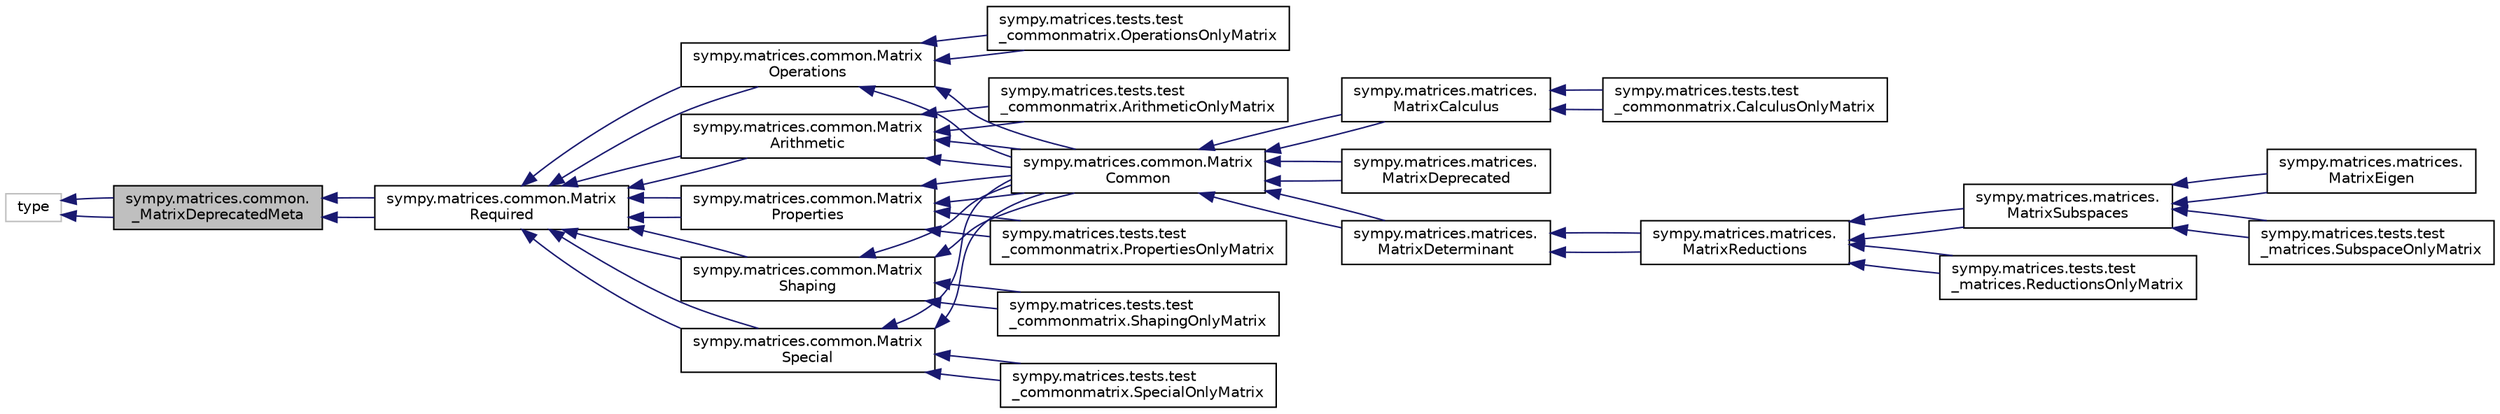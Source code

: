 digraph "sympy.matrices.common._MatrixDeprecatedMeta"
{
 // LATEX_PDF_SIZE
  edge [fontname="Helvetica",fontsize="10",labelfontname="Helvetica",labelfontsize="10"];
  node [fontname="Helvetica",fontsize="10",shape=record];
  rankdir="LR";
  Node1 [label="sympy.matrices.common.\l_MatrixDeprecatedMeta",height=0.2,width=0.4,color="black", fillcolor="grey75", style="filled", fontcolor="black",tooltip=" "];
  Node2 -> Node1 [dir="back",color="midnightblue",fontsize="10",style="solid",fontname="Helvetica"];
  Node2 [label="type",height=0.2,width=0.4,color="grey75", fillcolor="white", style="filled",tooltip=" "];
  Node2 -> Node1 [dir="back",color="midnightblue",fontsize="10",style="solid",fontname="Helvetica"];
  Node1 -> Node3 [dir="back",color="midnightblue",fontsize="10",style="solid",fontname="Helvetica"];
  Node3 [label="sympy.matrices.common.Matrix\lRequired",height=0.2,width=0.4,color="black", fillcolor="white", style="filled",URL="$classsympy_1_1matrices_1_1common_1_1MatrixRequired.html",tooltip=" "];
  Node3 -> Node4 [dir="back",color="midnightblue",fontsize="10",style="solid",fontname="Helvetica"];
  Node4 [label="sympy.matrices.common.Matrix\lArithmetic",height=0.2,width=0.4,color="black", fillcolor="white", style="filled",URL="$classsympy_1_1matrices_1_1common_1_1MatrixArithmetic.html",tooltip=" "];
  Node4 -> Node5 [dir="back",color="midnightblue",fontsize="10",style="solid",fontname="Helvetica"];
  Node5 [label="sympy.matrices.common.Matrix\lCommon",height=0.2,width=0.4,color="black", fillcolor="white", style="filled",URL="$classsympy_1_1matrices_1_1common_1_1MatrixCommon.html",tooltip=" "];
  Node5 -> Node6 [dir="back",color="midnightblue",fontsize="10",style="solid",fontname="Helvetica"];
  Node6 [label="sympy.matrices.matrices.\lMatrixCalculus",height=0.2,width=0.4,color="black", fillcolor="white", style="filled",URL="$classsympy_1_1matrices_1_1matrices_1_1MatrixCalculus.html",tooltip=" "];
  Node6 -> Node7 [dir="back",color="midnightblue",fontsize="10",style="solid",fontname="Helvetica"];
  Node7 [label="sympy.matrices.tests.test\l_commonmatrix.CalculusOnlyMatrix",height=0.2,width=0.4,color="black", fillcolor="white", style="filled",URL="$classsympy_1_1matrices_1_1tests_1_1test__commonmatrix_1_1CalculusOnlyMatrix.html",tooltip=" "];
  Node6 -> Node7 [dir="back",color="midnightblue",fontsize="10",style="solid",fontname="Helvetica"];
  Node5 -> Node6 [dir="back",color="midnightblue",fontsize="10",style="solid",fontname="Helvetica"];
  Node5 -> Node8 [dir="back",color="midnightblue",fontsize="10",style="solid",fontname="Helvetica"];
  Node8 [label="sympy.matrices.matrices.\lMatrixDeprecated",height=0.2,width=0.4,color="black", fillcolor="white", style="filled",URL="$classsympy_1_1matrices_1_1matrices_1_1MatrixDeprecated.html",tooltip=" "];
  Node5 -> Node8 [dir="back",color="midnightblue",fontsize="10",style="solid",fontname="Helvetica"];
  Node5 -> Node9 [dir="back",color="midnightblue",fontsize="10",style="solid",fontname="Helvetica"];
  Node9 [label="sympy.matrices.matrices.\lMatrixDeterminant",height=0.2,width=0.4,color="black", fillcolor="white", style="filled",URL="$classsympy_1_1matrices_1_1matrices_1_1MatrixDeterminant.html",tooltip=" "];
  Node9 -> Node10 [dir="back",color="midnightblue",fontsize="10",style="solid",fontname="Helvetica"];
  Node10 [label="sympy.matrices.matrices.\lMatrixReductions",height=0.2,width=0.4,color="black", fillcolor="white", style="filled",URL="$classsympy_1_1matrices_1_1matrices_1_1MatrixReductions.html",tooltip=" "];
  Node10 -> Node11 [dir="back",color="midnightblue",fontsize="10",style="solid",fontname="Helvetica"];
  Node11 [label="sympy.matrices.matrices.\lMatrixSubspaces",height=0.2,width=0.4,color="black", fillcolor="white", style="filled",URL="$classsympy_1_1matrices_1_1matrices_1_1MatrixSubspaces.html",tooltip=" "];
  Node11 -> Node12 [dir="back",color="midnightblue",fontsize="10",style="solid",fontname="Helvetica"];
  Node12 [label="sympy.matrices.matrices.\lMatrixEigen",height=0.2,width=0.4,color="black", fillcolor="white", style="filled",URL="$classsympy_1_1matrices_1_1matrices_1_1MatrixEigen.html",tooltip=" "];
  Node11 -> Node12 [dir="back",color="midnightblue",fontsize="10",style="solid",fontname="Helvetica"];
  Node11 -> Node13 [dir="back",color="midnightblue",fontsize="10",style="solid",fontname="Helvetica"];
  Node13 [label="sympy.matrices.tests.test\l_matrices.SubspaceOnlyMatrix",height=0.2,width=0.4,color="black", fillcolor="white", style="filled",URL="$classsympy_1_1matrices_1_1tests_1_1test__matrices_1_1SubspaceOnlyMatrix.html",tooltip=" "];
  Node11 -> Node13 [dir="back",color="midnightblue",fontsize="10",style="solid",fontname="Helvetica"];
  Node10 -> Node11 [dir="back",color="midnightblue",fontsize="10",style="solid",fontname="Helvetica"];
  Node10 -> Node14 [dir="back",color="midnightblue",fontsize="10",style="solid",fontname="Helvetica"];
  Node14 [label="sympy.matrices.tests.test\l_matrices.ReductionsOnlyMatrix",height=0.2,width=0.4,color="black", fillcolor="white", style="filled",URL="$classsympy_1_1matrices_1_1tests_1_1test__matrices_1_1ReductionsOnlyMatrix.html",tooltip=" "];
  Node10 -> Node14 [dir="back",color="midnightblue",fontsize="10",style="solid",fontname="Helvetica"];
  Node9 -> Node10 [dir="back",color="midnightblue",fontsize="10",style="solid",fontname="Helvetica"];
  Node5 -> Node9 [dir="back",color="midnightblue",fontsize="10",style="solid",fontname="Helvetica"];
  Node4 -> Node5 [dir="back",color="midnightblue",fontsize="10",style="solid",fontname="Helvetica"];
  Node4 -> Node15 [dir="back",color="midnightblue",fontsize="10",style="solid",fontname="Helvetica"];
  Node15 [label="sympy.matrices.tests.test\l_commonmatrix.ArithmeticOnlyMatrix",height=0.2,width=0.4,color="black", fillcolor="white", style="filled",URL="$classsympy_1_1matrices_1_1tests_1_1test__commonmatrix_1_1ArithmeticOnlyMatrix.html",tooltip=" "];
  Node4 -> Node15 [dir="back",color="midnightblue",fontsize="10",style="solid",fontname="Helvetica"];
  Node3 -> Node4 [dir="back",color="midnightblue",fontsize="10",style="solid",fontname="Helvetica"];
  Node3 -> Node16 [dir="back",color="midnightblue",fontsize="10",style="solid",fontname="Helvetica"];
  Node16 [label="sympy.matrices.common.Matrix\lOperations",height=0.2,width=0.4,color="black", fillcolor="white", style="filled",URL="$classsympy_1_1matrices_1_1common_1_1MatrixOperations.html",tooltip=" "];
  Node16 -> Node5 [dir="back",color="midnightblue",fontsize="10",style="solid",fontname="Helvetica"];
  Node16 -> Node5 [dir="back",color="midnightblue",fontsize="10",style="solid",fontname="Helvetica"];
  Node16 -> Node17 [dir="back",color="midnightblue",fontsize="10",style="solid",fontname="Helvetica"];
  Node17 [label="sympy.matrices.tests.test\l_commonmatrix.OperationsOnlyMatrix",height=0.2,width=0.4,color="black", fillcolor="white", style="filled",URL="$classsympy_1_1matrices_1_1tests_1_1test__commonmatrix_1_1OperationsOnlyMatrix.html",tooltip=" "];
  Node16 -> Node17 [dir="back",color="midnightblue",fontsize="10",style="solid",fontname="Helvetica"];
  Node3 -> Node16 [dir="back",color="midnightblue",fontsize="10",style="solid",fontname="Helvetica"];
  Node3 -> Node18 [dir="back",color="midnightblue",fontsize="10",style="solid",fontname="Helvetica"];
  Node18 [label="sympy.matrices.common.Matrix\lProperties",height=0.2,width=0.4,color="black", fillcolor="white", style="filled",URL="$classsympy_1_1matrices_1_1common_1_1MatrixProperties.html",tooltip=" "];
  Node18 -> Node5 [dir="back",color="midnightblue",fontsize="10",style="solid",fontname="Helvetica"];
  Node18 -> Node5 [dir="back",color="midnightblue",fontsize="10",style="solid",fontname="Helvetica"];
  Node18 -> Node19 [dir="back",color="midnightblue",fontsize="10",style="solid",fontname="Helvetica"];
  Node19 [label="sympy.matrices.tests.test\l_commonmatrix.PropertiesOnlyMatrix",height=0.2,width=0.4,color="black", fillcolor="white", style="filled",URL="$classsympy_1_1matrices_1_1tests_1_1test__commonmatrix_1_1PropertiesOnlyMatrix.html",tooltip=" "];
  Node18 -> Node19 [dir="back",color="midnightblue",fontsize="10",style="solid",fontname="Helvetica"];
  Node3 -> Node18 [dir="back",color="midnightblue",fontsize="10",style="solid",fontname="Helvetica"];
  Node3 -> Node20 [dir="back",color="midnightblue",fontsize="10",style="solid",fontname="Helvetica"];
  Node20 [label="sympy.matrices.common.Matrix\lShaping",height=0.2,width=0.4,color="black", fillcolor="white", style="filled",URL="$classsympy_1_1matrices_1_1common_1_1MatrixShaping.html",tooltip=" "];
  Node20 -> Node5 [dir="back",color="midnightblue",fontsize="10",style="solid",fontname="Helvetica"];
  Node20 -> Node5 [dir="back",color="midnightblue",fontsize="10",style="solid",fontname="Helvetica"];
  Node20 -> Node21 [dir="back",color="midnightblue",fontsize="10",style="solid",fontname="Helvetica"];
  Node21 [label="sympy.matrices.tests.test\l_commonmatrix.ShapingOnlyMatrix",height=0.2,width=0.4,color="black", fillcolor="white", style="filled",URL="$classsympy_1_1matrices_1_1tests_1_1test__commonmatrix_1_1ShapingOnlyMatrix.html",tooltip=" "];
  Node20 -> Node21 [dir="back",color="midnightblue",fontsize="10",style="solid",fontname="Helvetica"];
  Node3 -> Node20 [dir="back",color="midnightblue",fontsize="10",style="solid",fontname="Helvetica"];
  Node3 -> Node22 [dir="back",color="midnightblue",fontsize="10",style="solid",fontname="Helvetica"];
  Node22 [label="sympy.matrices.common.Matrix\lSpecial",height=0.2,width=0.4,color="black", fillcolor="white", style="filled",URL="$classsympy_1_1matrices_1_1common_1_1MatrixSpecial.html",tooltip=" "];
  Node22 -> Node5 [dir="back",color="midnightblue",fontsize="10",style="solid",fontname="Helvetica"];
  Node22 -> Node5 [dir="back",color="midnightblue",fontsize="10",style="solid",fontname="Helvetica"];
  Node22 -> Node23 [dir="back",color="midnightblue",fontsize="10",style="solid",fontname="Helvetica"];
  Node23 [label="sympy.matrices.tests.test\l_commonmatrix.SpecialOnlyMatrix",height=0.2,width=0.4,color="black", fillcolor="white", style="filled",URL="$classsympy_1_1matrices_1_1tests_1_1test__commonmatrix_1_1SpecialOnlyMatrix.html",tooltip=" "];
  Node22 -> Node23 [dir="back",color="midnightblue",fontsize="10",style="solid",fontname="Helvetica"];
  Node3 -> Node22 [dir="back",color="midnightblue",fontsize="10",style="solid",fontname="Helvetica"];
  Node1 -> Node3 [dir="back",color="midnightblue",fontsize="10",style="solid",fontname="Helvetica"];
}
